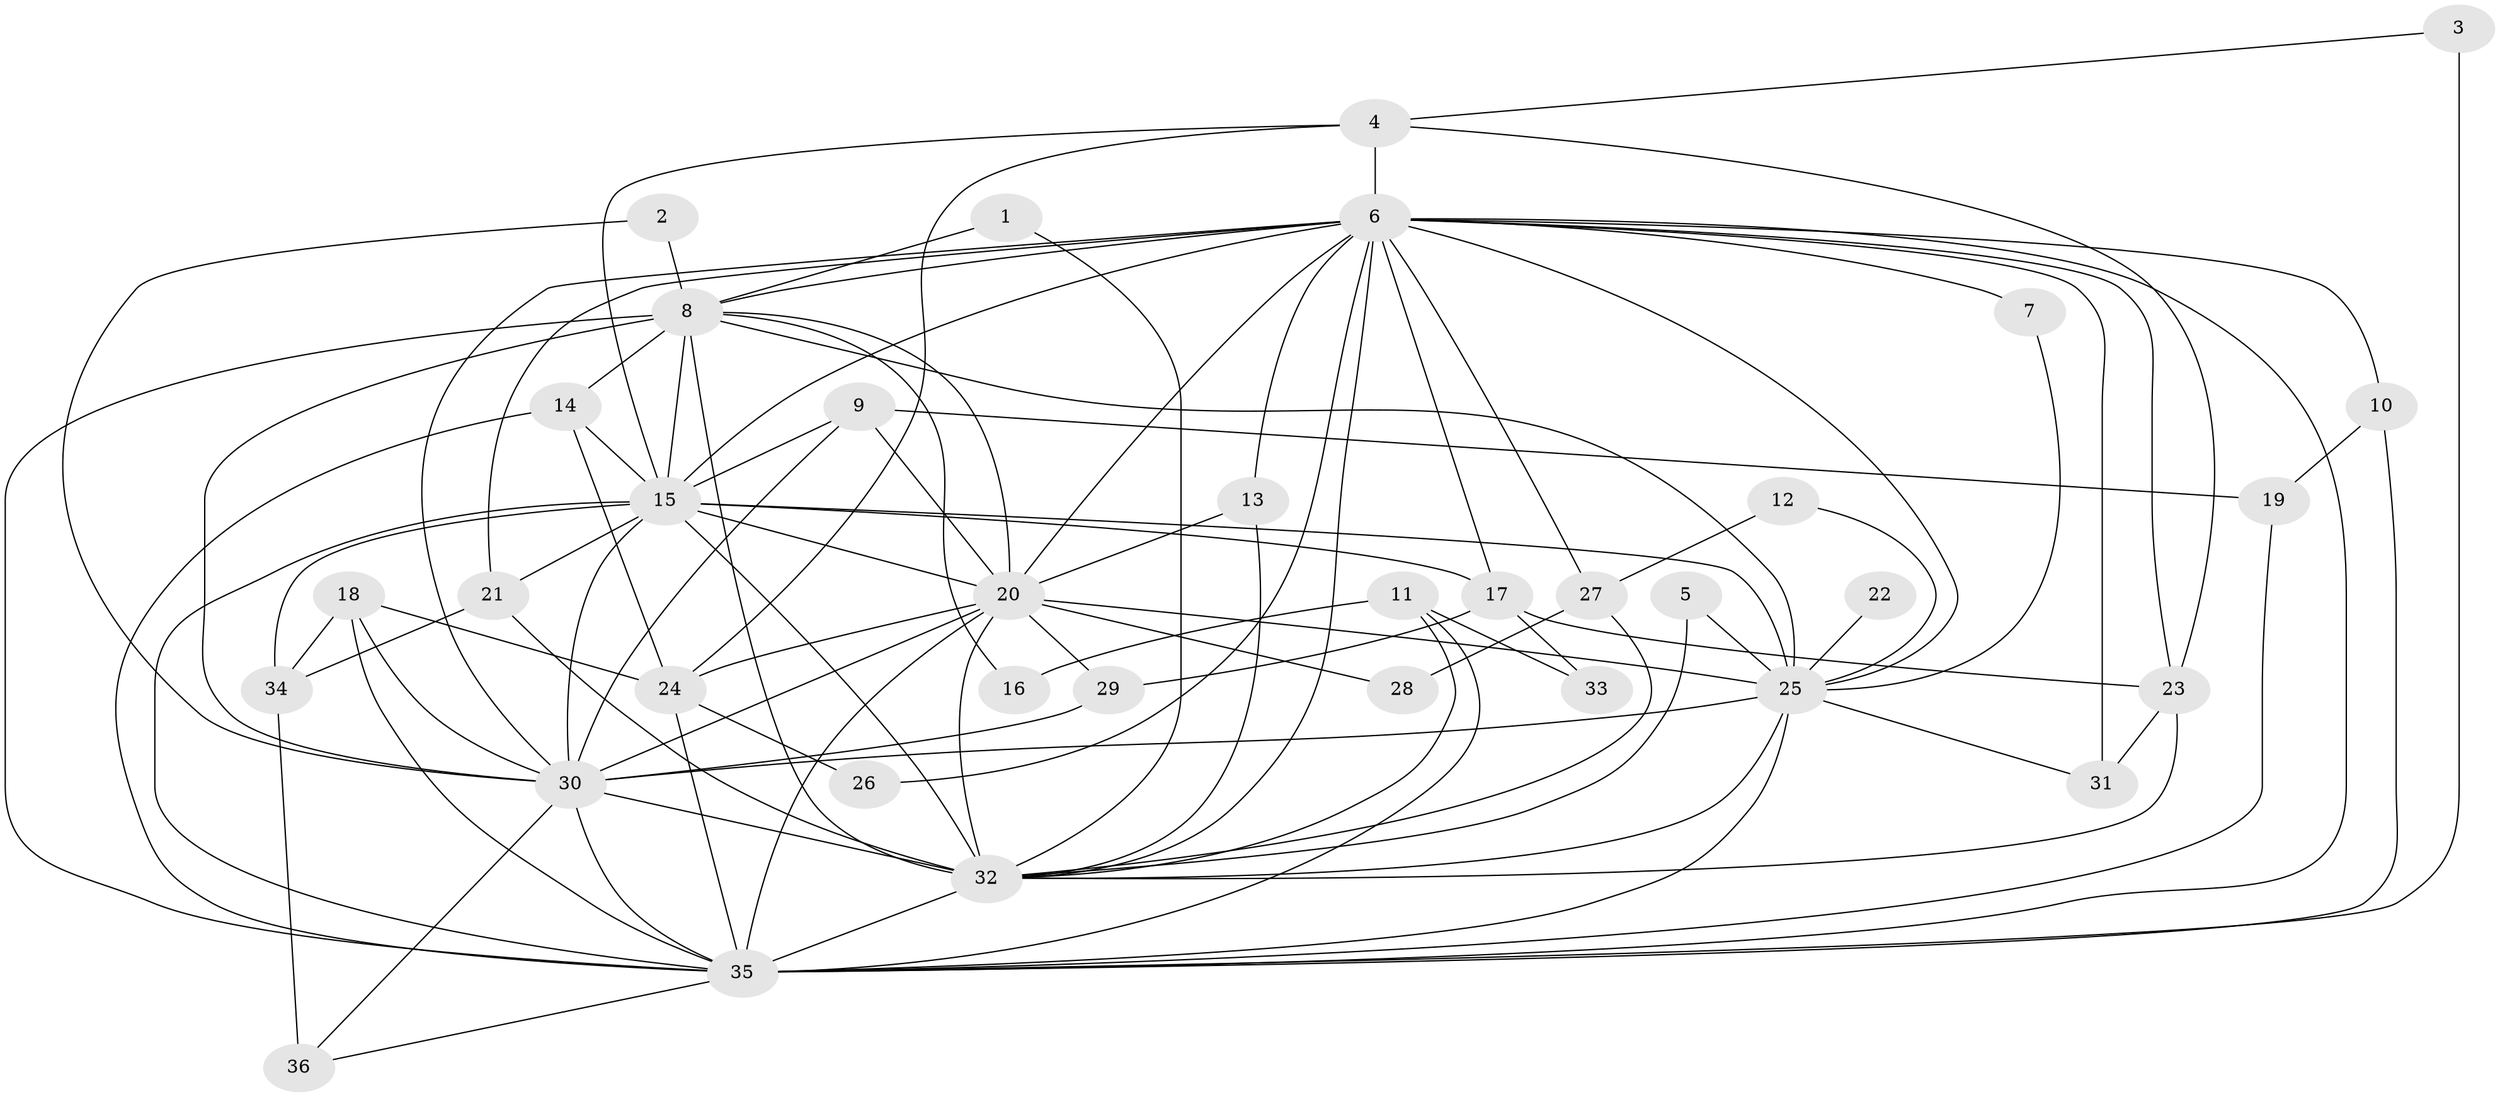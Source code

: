 // original degree distribution, {14: 0.013888888888888888, 17: 0.013888888888888888, 18: 0.027777777777777776, 21: 0.027777777777777776, 12: 0.013888888888888888, 22: 0.013888888888888888, 15: 0.013888888888888888, 16: 0.013888888888888888, 2: 0.5416666666666666, 4: 0.1111111111111111, 5: 0.041666666666666664, 3: 0.1527777777777778, 6: 0.013888888888888888}
// Generated by graph-tools (version 1.1) at 2025/01/03/09/25 03:01:13]
// undirected, 36 vertices, 97 edges
graph export_dot {
graph [start="1"]
  node [color=gray90,style=filled];
  1;
  2;
  3;
  4;
  5;
  6;
  7;
  8;
  9;
  10;
  11;
  12;
  13;
  14;
  15;
  16;
  17;
  18;
  19;
  20;
  21;
  22;
  23;
  24;
  25;
  26;
  27;
  28;
  29;
  30;
  31;
  32;
  33;
  34;
  35;
  36;
  1 -- 8 [weight=1.0];
  1 -- 32 [weight=1.0];
  2 -- 8 [weight=1.0];
  2 -- 30 [weight=1.0];
  3 -- 4 [weight=1.0];
  3 -- 35 [weight=2.0];
  4 -- 6 [weight=1.0];
  4 -- 15 [weight=1.0];
  4 -- 23 [weight=1.0];
  4 -- 24 [weight=1.0];
  5 -- 25 [weight=1.0];
  5 -- 32 [weight=1.0];
  6 -- 7 [weight=1.0];
  6 -- 8 [weight=1.0];
  6 -- 10 [weight=1.0];
  6 -- 13 [weight=1.0];
  6 -- 15 [weight=2.0];
  6 -- 17 [weight=1.0];
  6 -- 20 [weight=2.0];
  6 -- 21 [weight=1.0];
  6 -- 23 [weight=1.0];
  6 -- 25 [weight=1.0];
  6 -- 26 [weight=2.0];
  6 -- 27 [weight=1.0];
  6 -- 30 [weight=1.0];
  6 -- 31 [weight=1.0];
  6 -- 32 [weight=1.0];
  6 -- 35 [weight=3.0];
  7 -- 25 [weight=1.0];
  8 -- 14 [weight=1.0];
  8 -- 15 [weight=2.0];
  8 -- 16 [weight=2.0];
  8 -- 20 [weight=1.0];
  8 -- 25 [weight=1.0];
  8 -- 30 [weight=2.0];
  8 -- 32 [weight=1.0];
  8 -- 35 [weight=4.0];
  9 -- 15 [weight=1.0];
  9 -- 19 [weight=1.0];
  9 -- 20 [weight=1.0];
  9 -- 30 [weight=1.0];
  10 -- 19 [weight=1.0];
  10 -- 35 [weight=1.0];
  11 -- 16 [weight=1.0];
  11 -- 32 [weight=2.0];
  11 -- 33 [weight=1.0];
  11 -- 35 [weight=1.0];
  12 -- 25 [weight=1.0];
  12 -- 27 [weight=1.0];
  13 -- 20 [weight=1.0];
  13 -- 32 [weight=1.0];
  14 -- 15 [weight=1.0];
  14 -- 24 [weight=1.0];
  14 -- 35 [weight=1.0];
  15 -- 17 [weight=1.0];
  15 -- 20 [weight=1.0];
  15 -- 21 [weight=1.0];
  15 -- 25 [weight=2.0];
  15 -- 30 [weight=1.0];
  15 -- 32 [weight=2.0];
  15 -- 34 [weight=2.0];
  15 -- 35 [weight=4.0];
  17 -- 23 [weight=1.0];
  17 -- 29 [weight=1.0];
  17 -- 33 [weight=1.0];
  18 -- 24 [weight=1.0];
  18 -- 30 [weight=1.0];
  18 -- 34 [weight=1.0];
  18 -- 35 [weight=1.0];
  19 -- 35 [weight=1.0];
  20 -- 24 [weight=1.0];
  20 -- 25 [weight=1.0];
  20 -- 28 [weight=1.0];
  20 -- 29 [weight=1.0];
  20 -- 30 [weight=1.0];
  20 -- 32 [weight=2.0];
  20 -- 35 [weight=3.0];
  21 -- 32 [weight=1.0];
  21 -- 34 [weight=1.0];
  22 -- 25 [weight=1.0];
  23 -- 31 [weight=1.0];
  23 -- 32 [weight=1.0];
  24 -- 26 [weight=1.0];
  24 -- 35 [weight=1.0];
  25 -- 30 [weight=1.0];
  25 -- 31 [weight=1.0];
  25 -- 32 [weight=2.0];
  25 -- 35 [weight=3.0];
  27 -- 28 [weight=1.0];
  27 -- 32 [weight=1.0];
  29 -- 30 [weight=1.0];
  30 -- 32 [weight=2.0];
  30 -- 35 [weight=4.0];
  30 -- 36 [weight=1.0];
  32 -- 35 [weight=3.0];
  34 -- 36 [weight=1.0];
  35 -- 36 [weight=1.0];
}
